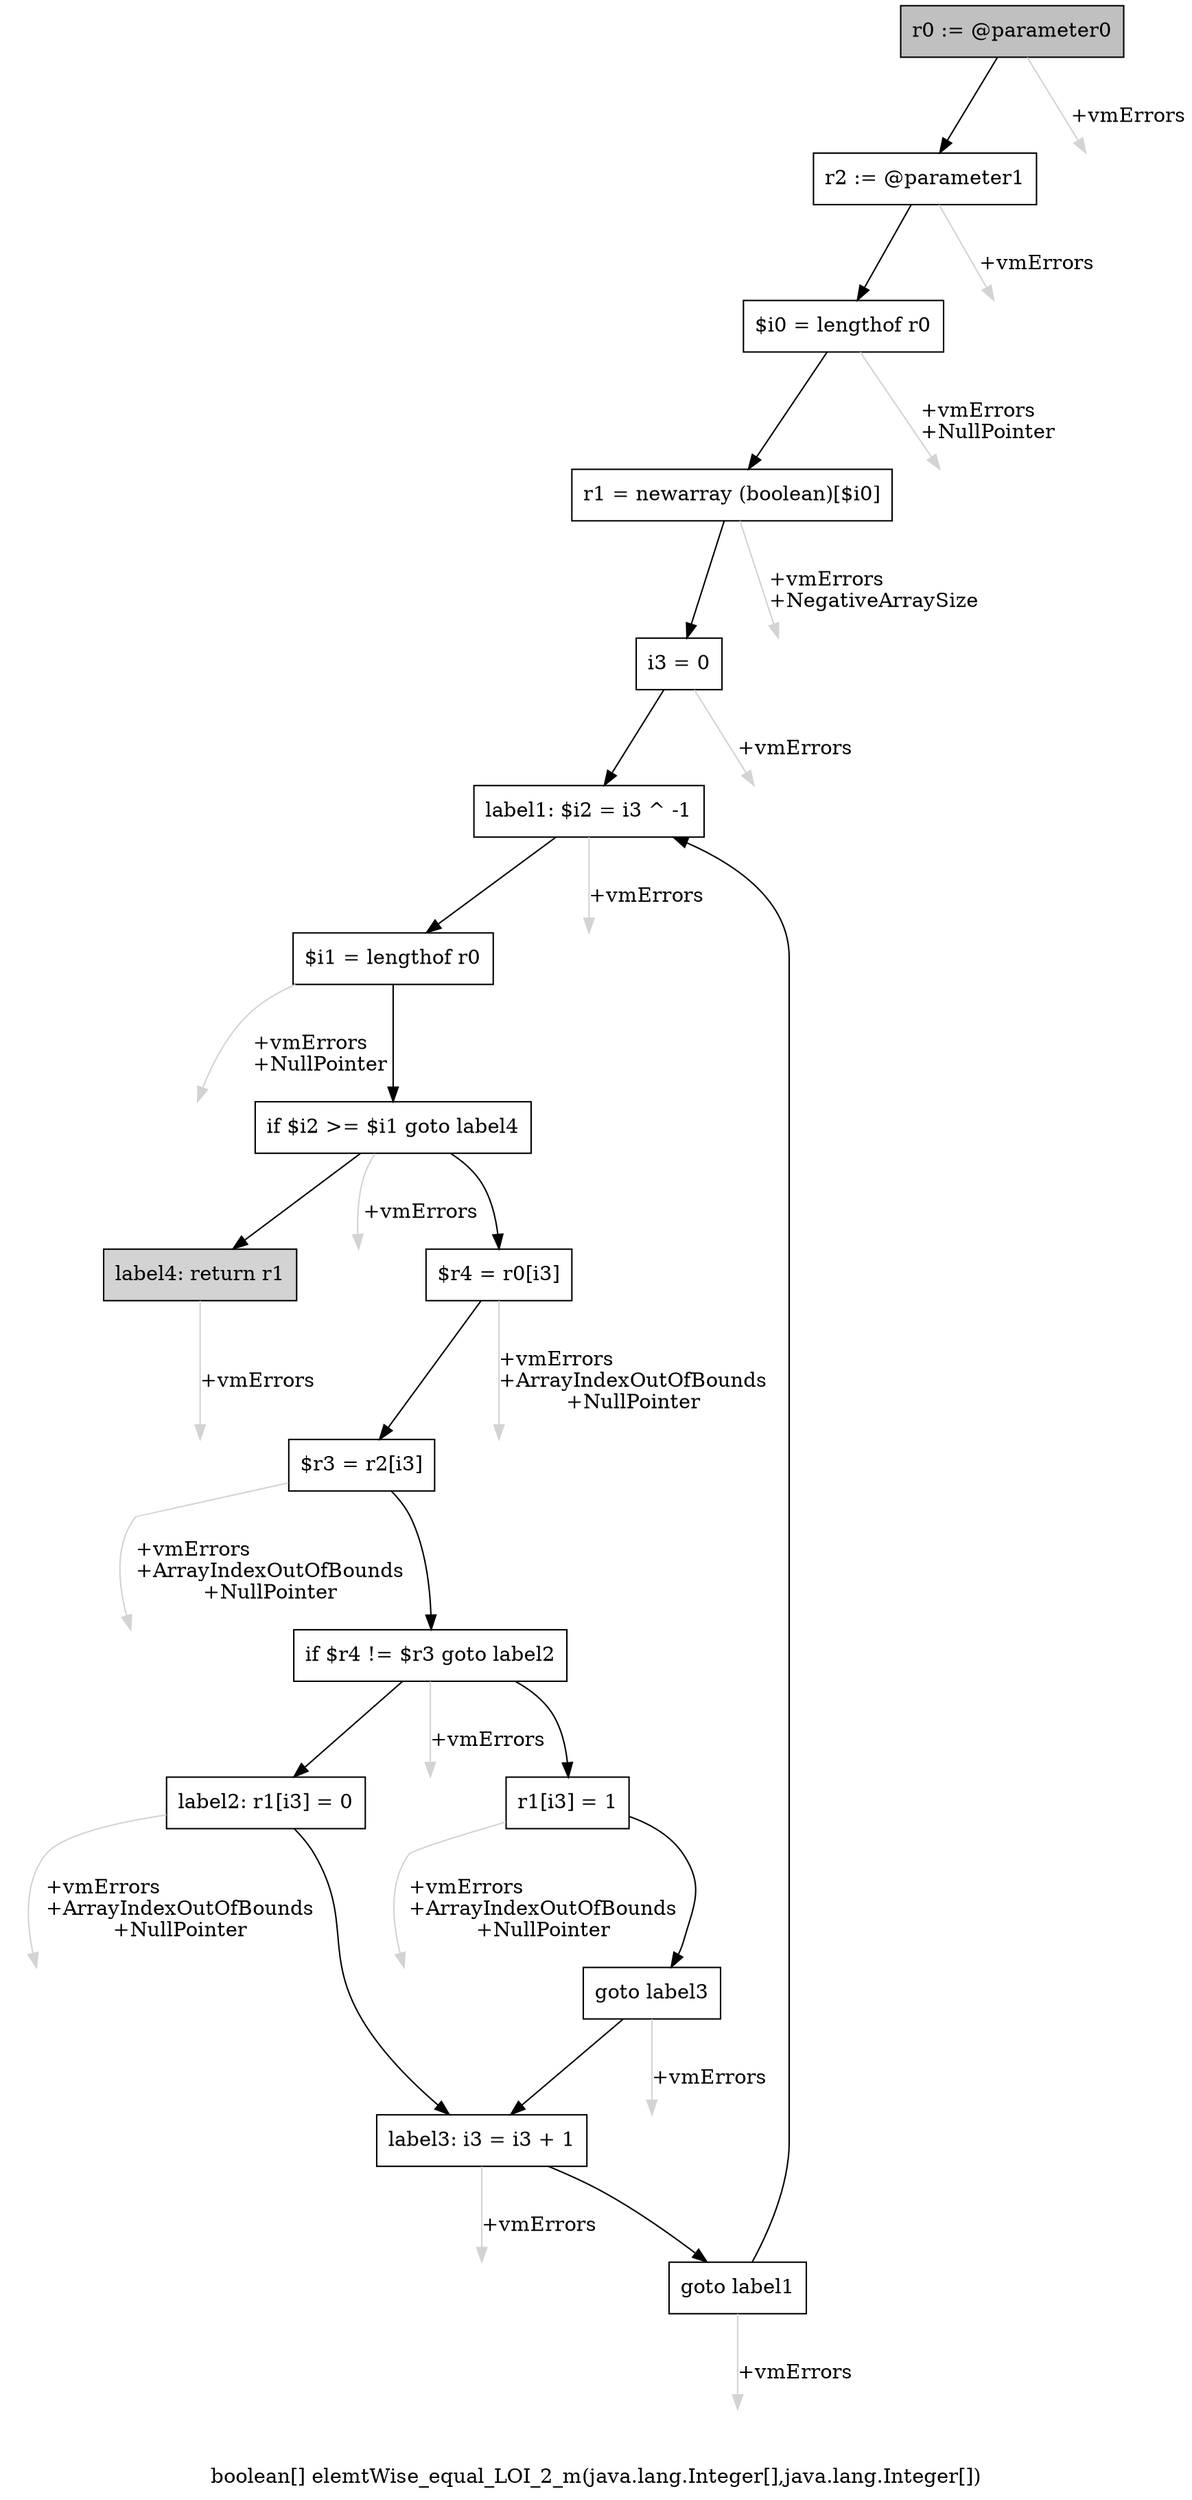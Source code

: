 digraph "boolean[] elemtWise_equal_LOI_2_m(java.lang.Integer[],java.lang.Integer[])" {
    label="boolean[] elemtWise_equal_LOI_2_m(java.lang.Integer[],java.lang.Integer[])";
    node [shape=box];
    "0" [style=filled,fillcolor=gray,label="r0 := @parameter0",];
    "1" [label="r2 := @parameter1",];
    "0"->"1" [color=black,];
    "17" [style=invis,label="Esc",];
    "0"->"17" [color=lightgray,label="\l+vmErrors",];
    "2" [label="$i0 = lengthof r0",];
    "1"->"2" [color=black,];
    "18" [style=invis,label="Esc",];
    "1"->"18" [color=lightgray,label="\l+vmErrors",];
    "3" [label="r1 = newarray (boolean)[$i0]",];
    "2"->"3" [color=black,];
    "19" [style=invis,label="Esc",];
    "2"->"19" [color=lightgray,label="\l+vmErrors\l+NullPointer",];
    "4" [label="i3 = 0",];
    "3"->"4" [color=black,];
    "20" [style=invis,label="Esc",];
    "3"->"20" [color=lightgray,label="\l+vmErrors\l+NegativeArraySize",];
    "5" [label="label1: $i2 = i3 ^ -1",];
    "4"->"5" [color=black,];
    "21" [style=invis,label="Esc",];
    "4"->"21" [color=lightgray,label="\l+vmErrors",];
    "6" [label="$i1 = lengthof r0",];
    "5"->"6" [color=black,];
    "22" [style=invis,label="Esc",];
    "5"->"22" [color=lightgray,label="\l+vmErrors",];
    "7" [label="if $i2 >= $i1 goto label4",];
    "6"->"7" [color=black,];
    "23" [style=invis,label="Esc",];
    "6"->"23" [color=lightgray,label="\l+vmErrors\l+NullPointer",];
    "8" [label="$r4 = r0[i3]",];
    "7"->"8" [color=black,];
    "16" [style=filled,fillcolor=lightgray,label="label4: return r1",];
    "7"->"16" [color=black,];
    "24" [style=invis,label="Esc",];
    "7"->"24" [color=lightgray,label="\l+vmErrors",];
    "9" [label="$r3 = r2[i3]",];
    "8"->"9" [color=black,];
    "25" [style=invis,label="Esc",];
    "8"->"25" [color=lightgray,label="\l+vmErrors\l+ArrayIndexOutOfBounds\l+NullPointer",];
    "10" [label="if $r4 != $r3 goto label2",];
    "9"->"10" [color=black,];
    "26" [style=invis,label="Esc",];
    "9"->"26" [color=lightgray,label="\l+vmErrors\l+ArrayIndexOutOfBounds\l+NullPointer",];
    "11" [label="r1[i3] = 1",];
    "10"->"11" [color=black,];
    "13" [label="label2: r1[i3] = 0",];
    "10"->"13" [color=black,];
    "27" [style=invis,label="Esc",];
    "10"->"27" [color=lightgray,label="\l+vmErrors",];
    "12" [label="goto label3",];
    "11"->"12" [color=black,];
    "28" [style=invis,label="Esc",];
    "11"->"28" [color=lightgray,label="\l+vmErrors\l+ArrayIndexOutOfBounds\l+NullPointer",];
    "14" [label="label3: i3 = i3 + 1",];
    "12"->"14" [color=black,];
    "29" [style=invis,label="Esc",];
    "12"->"29" [color=lightgray,label="\l+vmErrors",];
    "13"->"14" [color=black,];
    "30" [style=invis,label="Esc",];
    "13"->"30" [color=lightgray,label="\l+vmErrors\l+ArrayIndexOutOfBounds\l+NullPointer",];
    "15" [label="goto label1",];
    "14"->"15" [color=black,];
    "31" [style=invis,label="Esc",];
    "14"->"31" [color=lightgray,label="\l+vmErrors",];
    "15"->"5" [color=black,];
    "32" [style=invis,label="Esc",];
    "15"->"32" [color=lightgray,label="\l+vmErrors",];
    "33" [style=invis,label="Esc",];
    "16"->"33" [color=lightgray,label="\l+vmErrors",];
}
